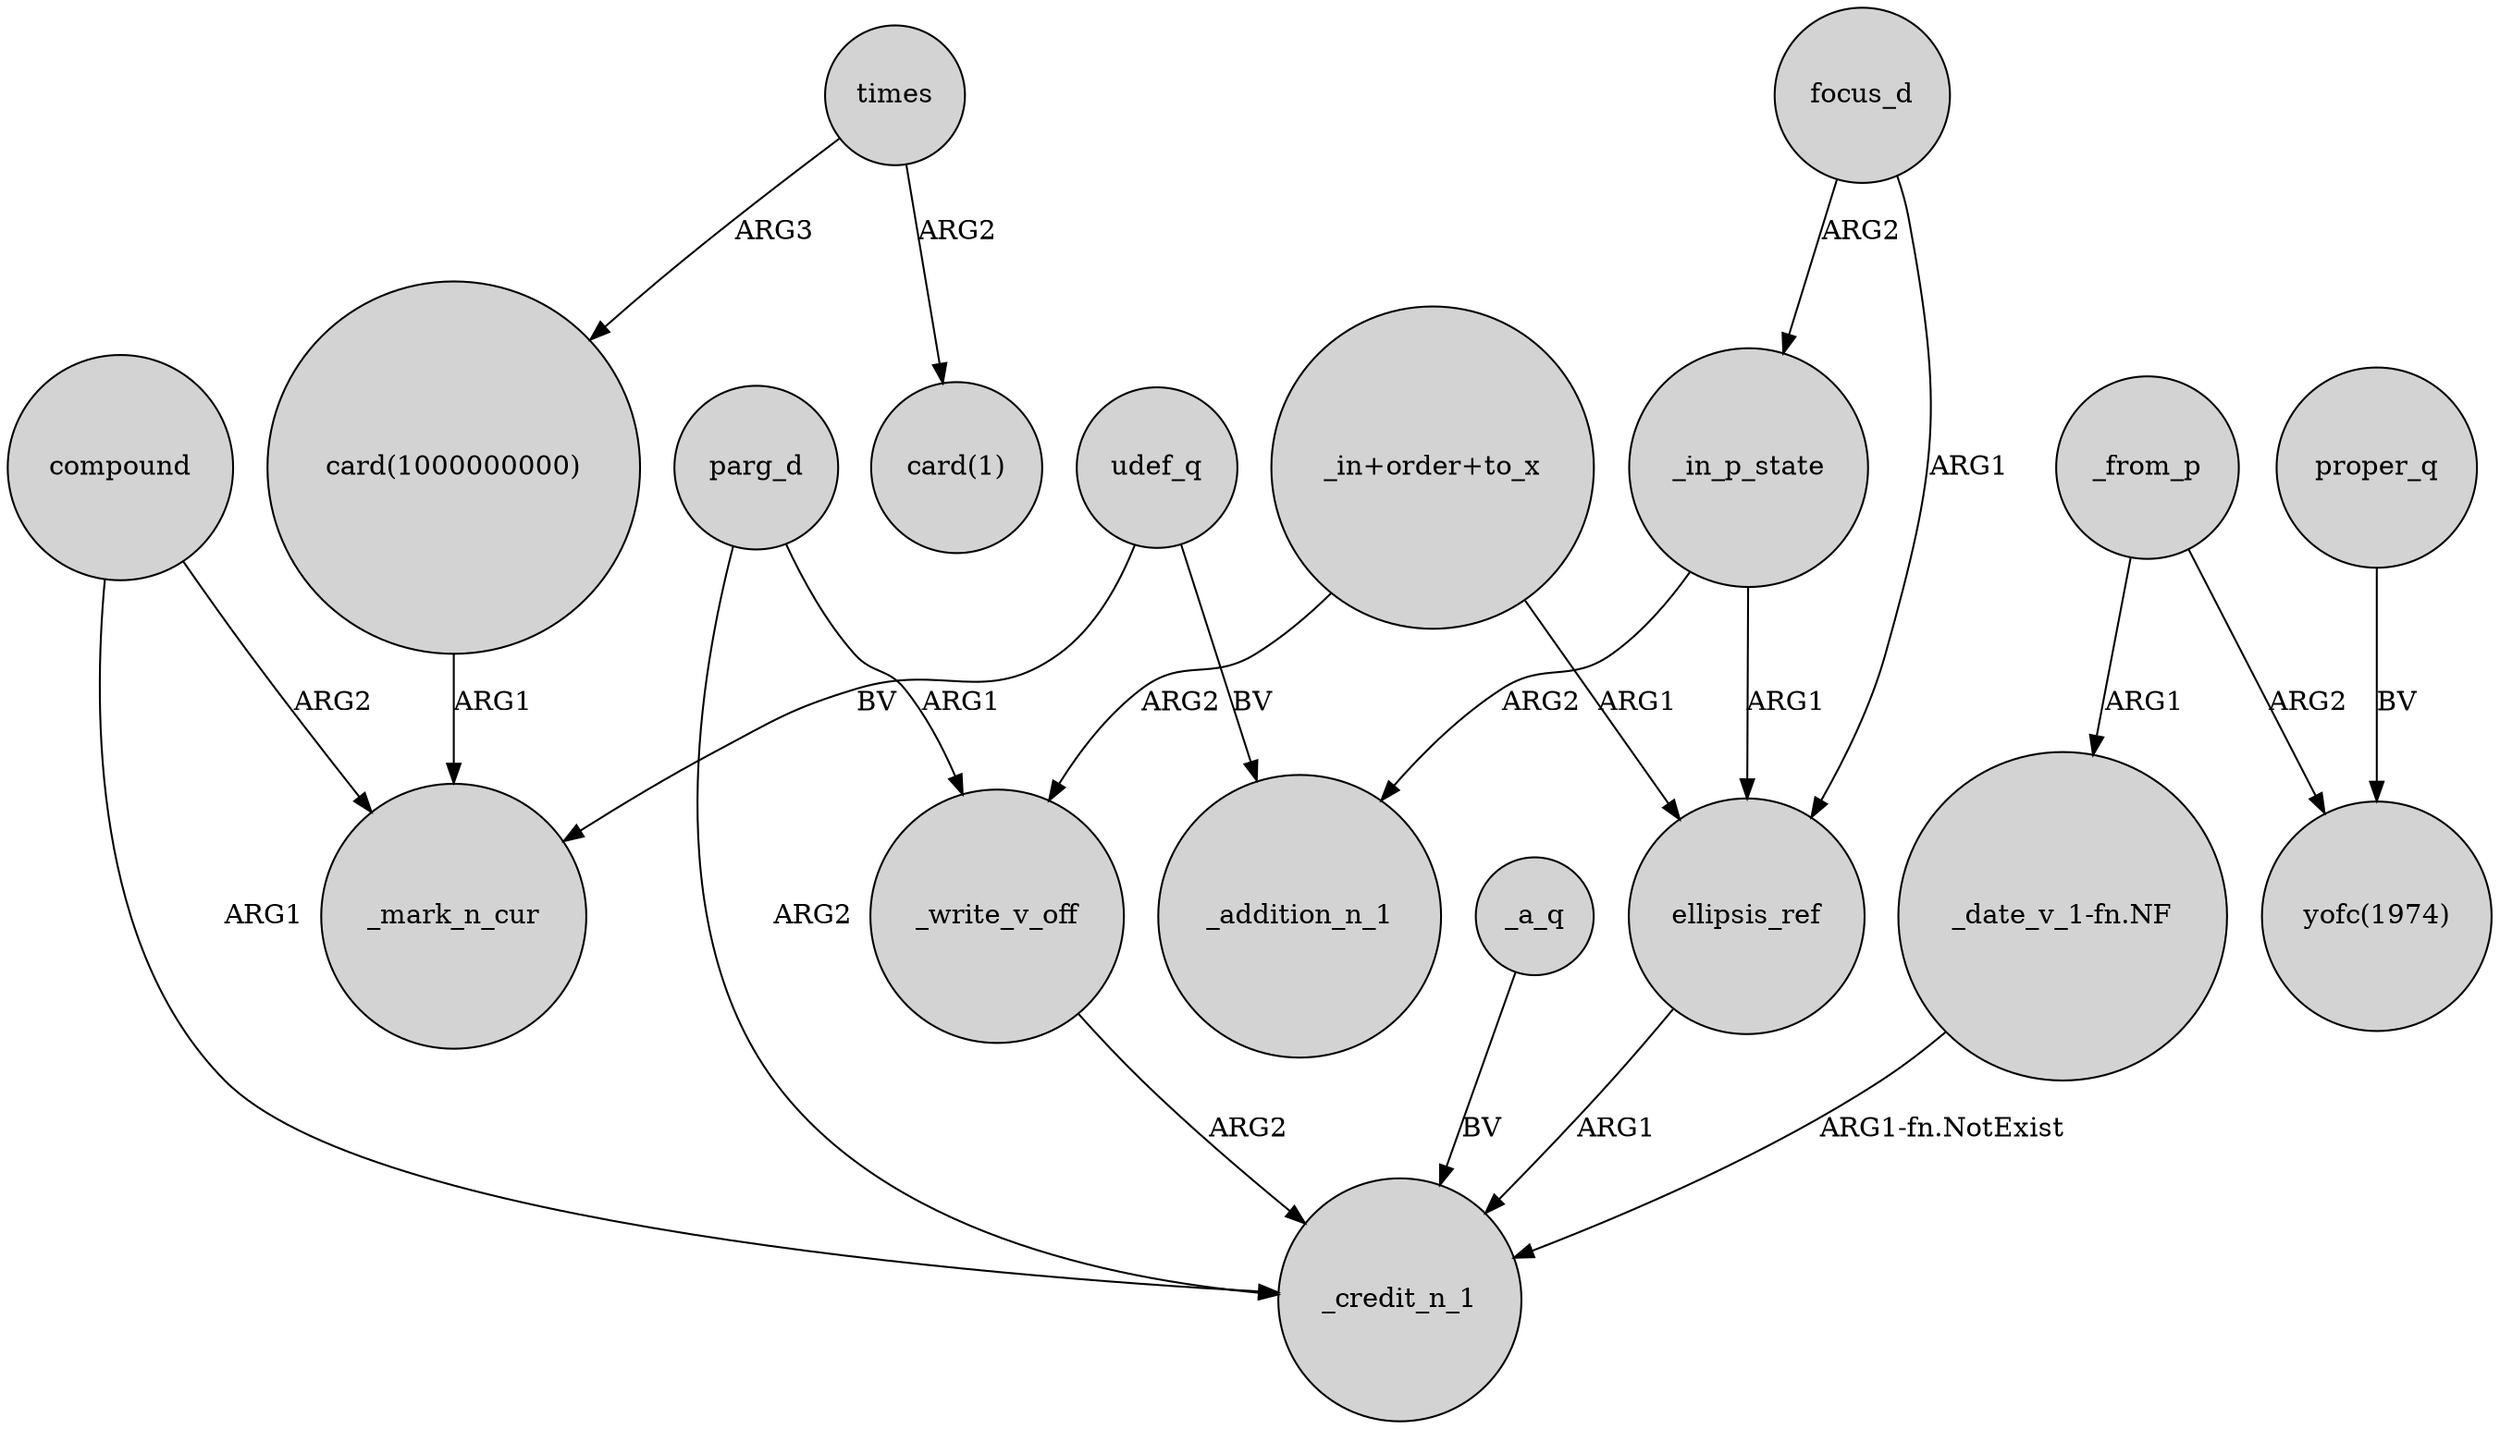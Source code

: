 digraph {
	node [shape=circle style=filled]
	"card(1000000000)" -> _mark_n_cur [label=ARG1]
	focus_d -> _in_p_state [label=ARG2]
	parg_d -> _write_v_off [label=ARG1]
	udef_q -> _mark_n_cur [label=BV]
	"_date_v_1-fn.NF" -> _credit_n_1 [label="ARG1-fn.NotExist"]
	_write_v_off -> _credit_n_1 [label=ARG2]
	_from_p -> "yofc(1974)" [label=ARG2]
	times -> "card(1000000000)" [label=ARG3]
	_from_p -> "_date_v_1-fn.NF" [label=ARG1]
	_a_q -> _credit_n_1 [label=BV]
	compound -> _mark_n_cur [label=ARG2]
	parg_d -> _credit_n_1 [label=ARG2]
	compound -> _credit_n_1 [label=ARG1]
	times -> "card(1)" [label=ARG2]
	"_in+order+to_x" -> _write_v_off [label=ARG2]
	"_in+order+to_x" -> ellipsis_ref [label=ARG1]
	_in_p_state -> _addition_n_1 [label=ARG2]
	_in_p_state -> ellipsis_ref [label=ARG1]
	focus_d -> ellipsis_ref [label=ARG1]
	proper_q -> "yofc(1974)" [label=BV]
	udef_q -> _addition_n_1 [label=BV]
	ellipsis_ref -> _credit_n_1 [label=ARG1]
}
